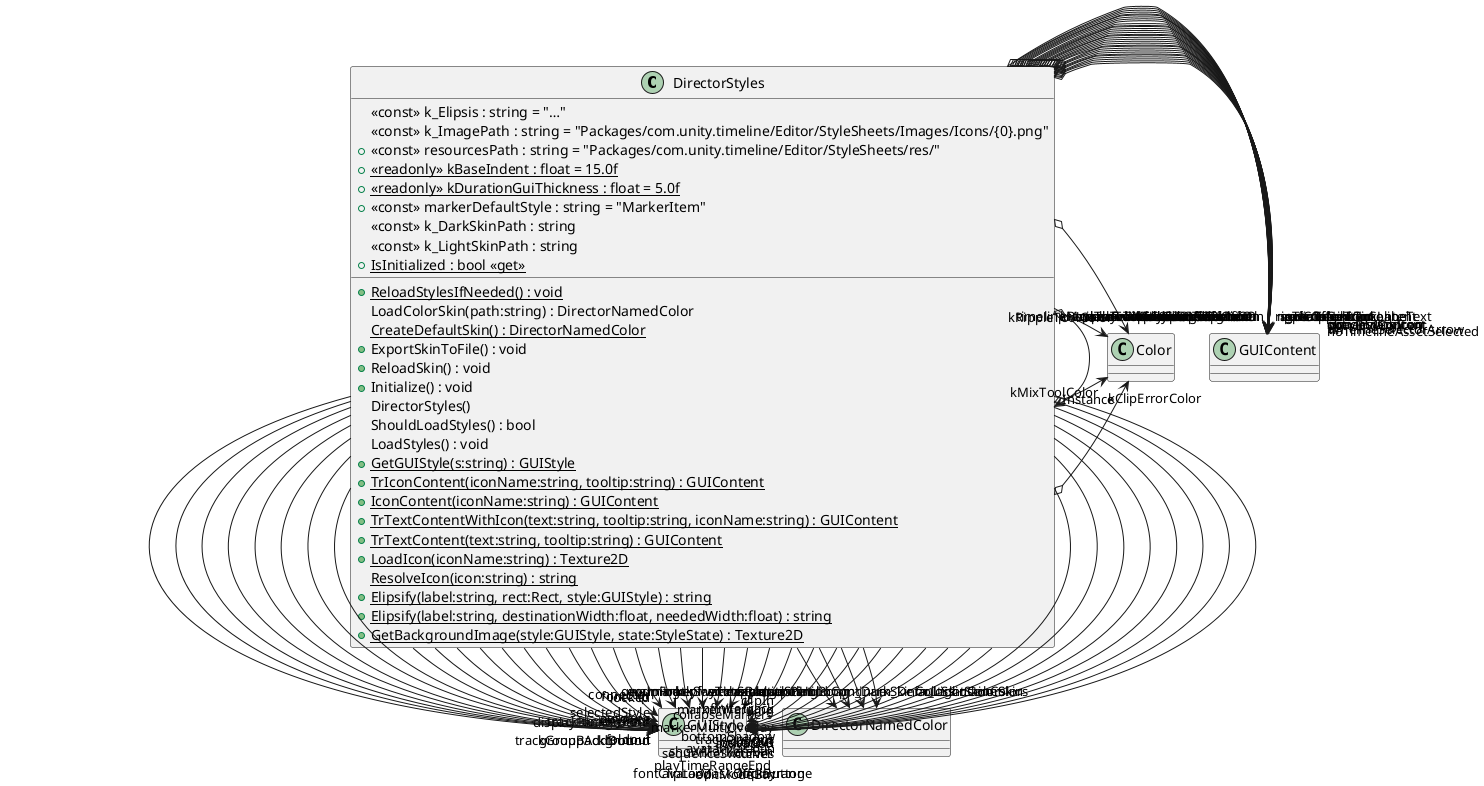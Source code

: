 @startuml
class DirectorStyles {
    <<const>> k_Elipsis : string = "…"
    <<const>> k_ImagePath : string = "Packages/com.unity.timeline/Editor/StyleSheets/Images/Icons/{0}.png"
    + <<const>> resourcesPath : string = "Packages/com.unity.timeline/Editor/StyleSheets/res/"
    + {static} <<readonly>> kBaseIndent : float = 15.0f
    + {static} <<readonly>> kDurationGuiThickness : float = 5.0f
    + <<const>> markerDefaultStyle : string = "MarkerItem"
    <<const>> k_DarkSkinPath : string
    <<const>> k_LightSkinPath : string
    + {static} IsInitialized : bool <<get>>
    + {static} ReloadStylesIfNeeded() : void
    LoadColorSkin(path:string) : DirectorNamedColor
    {static} CreateDefaultSkin() : DirectorNamedColor
    + ExportSkinToFile() : void
    + ReloadSkin() : void
    + Initialize() : void
    DirectorStyles()
    ShouldLoadStyles() : bool
    LoadStyles() : void
    + {static} GetGUIStyle(s:string) : GUIStyle
    + {static} TrIconContent(iconName:string, tooltip:string) : GUIContent
    + {static} IconContent(iconName:string) : GUIContent
    + {static} TrTextContentWithIcon(text:string, tooltip:string, iconName:string) : GUIContent
    + {static} TrTextContent(text:string, tooltip:string) : GUIContent
    + {static} LoadIcon(iconName:string) : Texture2D
    {static} ResolveIcon(icon:string) : string
    + {static} Elipsify(label:string, rect:Rect, style:GUIStyle) : string
    + {static} Elipsify(label:string, destinationWidth:float, neededWidth:float) : string
    + {static} GetBackgroundImage(style:GUIStyle, state:StyleState) : Texture2D
}
DirectorStyles o-> "referenceTrackLabel" GUIContent
DirectorStyles o-> "recordingLabel" GUIContent
DirectorStyles o-> "noTimelineAssetSelected" GUIContent
DirectorStyles o-> "createTimelineOnSelection" GUIContent
DirectorStyles o-> "noTimelinesInScene" GUIContent
DirectorStyles o-> "createNewTimelineText" GUIContent
DirectorStyles o-> "previewContent" GUIContent
DirectorStyles o-> "mixOff" GUIContent
DirectorStyles o-> "mixOn" GUIContent
DirectorStyles o-> "rippleOff" GUIContent
DirectorStyles o-> "rippleOn" GUIContent
DirectorStyles o-> "replaceOff" GUIContent
DirectorStyles o-> "replaceOn" GUIContent
DirectorStyles o-> "showMarkersOn" GUIContent
DirectorStyles o-> "showMarkersOff" GUIContent
DirectorStyles o-> "showMarkersOnTimeline" GUIContent
DirectorStyles o-> "timelineMarkerTrackHeader" GUIContent
DirectorStyles o-> "markerCollapseButton" GUIContent
DirectorStyles o-> "signalTrackIcon" GUIContent
DirectorStyles o-> "playContent" GUIContent
DirectorStyles o-> "gotoBeginingContent" GUIContent
DirectorStyles o-> "gotoEndContent" GUIContent
DirectorStyles o-> "nextFrameContent" GUIContent
DirectorStyles o-> "previousFrameContent" GUIContent
DirectorStyles o-> "newContent" GUIContent
DirectorStyles o-> "optionsCogIcon" GUIContent
DirectorStyles o-> "animationTrackIcon" GUIContent
DirectorStyles o-> "audioTrackIcon" GUIContent
DirectorStyles o-> "playableTrackIcon" GUIContent
DirectorStyles o-> "timelineSelectorArrow" GUIContent
DirectorStyles --> "playrangeContent" GUIContent
DirectorStyles o-> "kClipErrorColor" Color
DirectorStyles o-> "kMixToolColor" Color
DirectorStyles o-> "kRippleToolColor" Color
DirectorStyles o-> "kReplaceToolColor" Color
DirectorStyles --> "groupBackground" GUIStyle
DirectorStyles --> "displayBackground" GUIStyle
DirectorStyles --> "fontClip" GUIStyle
DirectorStyles --> "fontClipLoop" GUIStyle
DirectorStyles --> "trackHeaderFont" GUIStyle
DirectorStyles --> "trackGroupAddButton" GUIStyle
DirectorStyles --> "groupFont" GUIStyle
DirectorStyles --> "timeCursor" GUIStyle
DirectorStyles --> "endmarker" GUIStyle
DirectorStyles --> "tinyFont" GUIStyle
DirectorStyles --> "foldout" GUIStyle
DirectorStyles --> "mute" GUIStyle
DirectorStyles --> "locked" GUIStyle
DirectorStyles --> "autoKey" GUIStyle
DirectorStyles --> "playTimeRangeStart" GUIStyle
DirectorStyles --> "playTimeRangeEnd" GUIStyle
DirectorStyles --> "selectedStyle" GUIStyle
DirectorStyles --> "trackSwatchStyle" GUIStyle
DirectorStyles --> "connector" GUIStyle
DirectorStyles --> "keyframe" GUIStyle
DirectorStyles --> "warning" GUIStyle
DirectorStyles --> "extrapolationHold" GUIStyle
DirectorStyles --> "extrapolationLoop" GUIStyle
DirectorStyles --> "extrapolationPingPong" GUIStyle
DirectorStyles --> "extrapolationContinue" GUIStyle
DirectorStyles --> "collapseMarkers" GUIStyle
DirectorStyles --> "markerMultiOverlay" GUIStyle
DirectorStyles --> "bottomShadow" GUIStyle
DirectorStyles --> "trackOptions" GUIStyle
DirectorStyles --> "infiniteTrack" GUIStyle
DirectorStyles --> "clipOut" GUIStyle
DirectorStyles --> "clipIn" GUIStyle
DirectorStyles --> "curves" GUIStyle
DirectorStyles --> "lockedBG" GUIStyle
DirectorStyles --> "activation" GUIStyle
DirectorStyles --> "playrange" GUIStyle
DirectorStyles --> "lockButton" GUIStyle
DirectorStyles --> "avatarMaskOn" GUIStyle
DirectorStyles --> "avatarMaskOff" GUIStyle
DirectorStyles --> "markerWarning" GUIStyle
DirectorStyles --> "editModeBtn" GUIStyle
DirectorStyles --> "showMarkersBtn" GUIStyle
DirectorStyles --> "sequenceSwitcher" GUIStyle
DirectorStyles --> "m_DarkSkinColors" DirectorNamedColor
DirectorStyles --> "m_LightSkinColors" DirectorNamedColor
DirectorStyles --> "m_DefaultSkinColors" DirectorNamedColor
DirectorStyles o-> "s_TempContent" GUIContent
DirectorStyles --> "Instance" DirectorStyles
DirectorStyles --> "customSkin" DirectorNamedColor
@enduml
